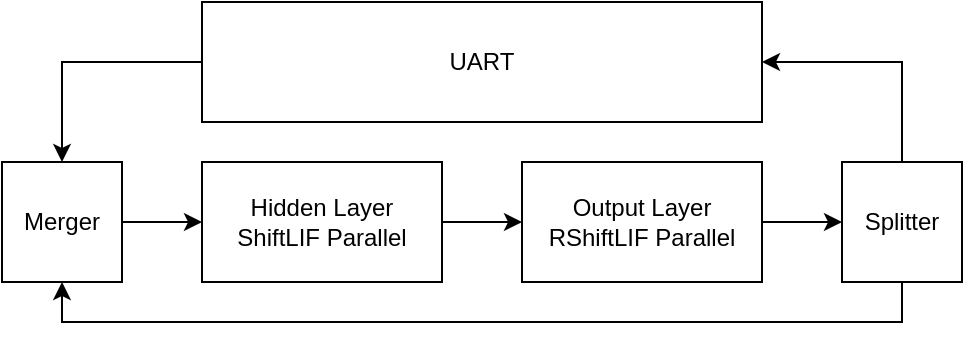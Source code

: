 <mxfile version="26.2.13">
  <diagram name="Page-1" id="DDpxaSBSK2T_bfguu6bS">
    <mxGraphModel dx="819" dy="530" grid="1" gridSize="10" guides="1" tooltips="1" connect="1" arrows="1" fold="1" page="1" pageScale="1" pageWidth="850" pageHeight="1100" math="0" shadow="0">
      <root>
        <mxCell id="0" />
        <mxCell id="1" parent="0" />
        <mxCell id="yX9GwQDY1imTRbTstE0q-4" style="edgeStyle=orthogonalEdgeStyle;rounded=0;orthogonalLoop=1;jettySize=auto;html=1;exitX=0;exitY=0.5;exitDx=0;exitDy=0;entryX=0.5;entryY=0;entryDx=0;entryDy=0;" edge="1" parent="1" source="yX9GwQDY1imTRbTstE0q-1" target="yX9GwQDY1imTRbTstE0q-3">
          <mxGeometry relative="1" as="geometry" />
        </mxCell>
        <mxCell id="yX9GwQDY1imTRbTstE0q-1" value="UART" style="rounded=0;whiteSpace=wrap;html=1;" vertex="1" parent="1">
          <mxGeometry x="280" y="200" width="280" height="60" as="geometry" />
        </mxCell>
        <mxCell id="yX9GwQDY1imTRbTstE0q-7" style="edgeStyle=orthogonalEdgeStyle;rounded=0;orthogonalLoop=1;jettySize=auto;html=1;exitX=1;exitY=0.5;exitDx=0;exitDy=0;entryX=0;entryY=0.5;entryDx=0;entryDy=0;" edge="1" parent="1" source="yX9GwQDY1imTRbTstE0q-2" target="yX9GwQDY1imTRbTstE0q-6">
          <mxGeometry relative="1" as="geometry" />
        </mxCell>
        <mxCell id="yX9GwQDY1imTRbTstE0q-2" value="Hidden Layer&lt;div&gt;ShiftLIF Parallel&lt;/div&gt;" style="rounded=0;whiteSpace=wrap;html=1;" vertex="1" parent="1">
          <mxGeometry x="280" y="280" width="120" height="60" as="geometry" />
        </mxCell>
        <mxCell id="yX9GwQDY1imTRbTstE0q-5" style="edgeStyle=orthogonalEdgeStyle;rounded=0;orthogonalLoop=1;jettySize=auto;html=1;exitX=1;exitY=0.5;exitDx=0;exitDy=0;entryX=0;entryY=0.5;entryDx=0;entryDy=0;" edge="1" parent="1" source="yX9GwQDY1imTRbTstE0q-3" target="yX9GwQDY1imTRbTstE0q-2">
          <mxGeometry relative="1" as="geometry" />
        </mxCell>
        <mxCell id="yX9GwQDY1imTRbTstE0q-3" value="Merger" style="rounded=0;whiteSpace=wrap;html=1;" vertex="1" parent="1">
          <mxGeometry x="180" y="280" width="60" height="60" as="geometry" />
        </mxCell>
        <mxCell id="yX9GwQDY1imTRbTstE0q-9" style="edgeStyle=orthogonalEdgeStyle;rounded=0;orthogonalLoop=1;jettySize=auto;html=1;exitX=1;exitY=0.5;exitDx=0;exitDy=0;entryX=0;entryY=0.5;entryDx=0;entryDy=0;" edge="1" parent="1" source="yX9GwQDY1imTRbTstE0q-6" target="yX9GwQDY1imTRbTstE0q-8">
          <mxGeometry relative="1" as="geometry" />
        </mxCell>
        <mxCell id="yX9GwQDY1imTRbTstE0q-6" value="Output Layer&lt;div&gt;RShiftLIF Parallel&lt;/div&gt;" style="rounded=0;whiteSpace=wrap;html=1;" vertex="1" parent="1">
          <mxGeometry x="440" y="280" width="120" height="60" as="geometry" />
        </mxCell>
        <mxCell id="yX9GwQDY1imTRbTstE0q-10" style="edgeStyle=orthogonalEdgeStyle;rounded=0;orthogonalLoop=1;jettySize=auto;html=1;exitX=0.5;exitY=1;exitDx=0;exitDy=0;entryX=0.5;entryY=1;entryDx=0;entryDy=0;" edge="1" parent="1" source="yX9GwQDY1imTRbTstE0q-8" target="yX9GwQDY1imTRbTstE0q-3">
          <mxGeometry relative="1" as="geometry" />
        </mxCell>
        <mxCell id="yX9GwQDY1imTRbTstE0q-11" style="edgeStyle=orthogonalEdgeStyle;rounded=0;orthogonalLoop=1;jettySize=auto;html=1;exitX=0.5;exitY=0;exitDx=0;exitDy=0;entryX=1;entryY=0.5;entryDx=0;entryDy=0;" edge="1" parent="1" source="yX9GwQDY1imTRbTstE0q-8" target="yX9GwQDY1imTRbTstE0q-1">
          <mxGeometry relative="1" as="geometry" />
        </mxCell>
        <mxCell id="yX9GwQDY1imTRbTstE0q-8" value="Splitter" style="rounded=0;whiteSpace=wrap;html=1;" vertex="1" parent="1">
          <mxGeometry x="600" y="280" width="60" height="60" as="geometry" />
        </mxCell>
      </root>
    </mxGraphModel>
  </diagram>
</mxfile>
